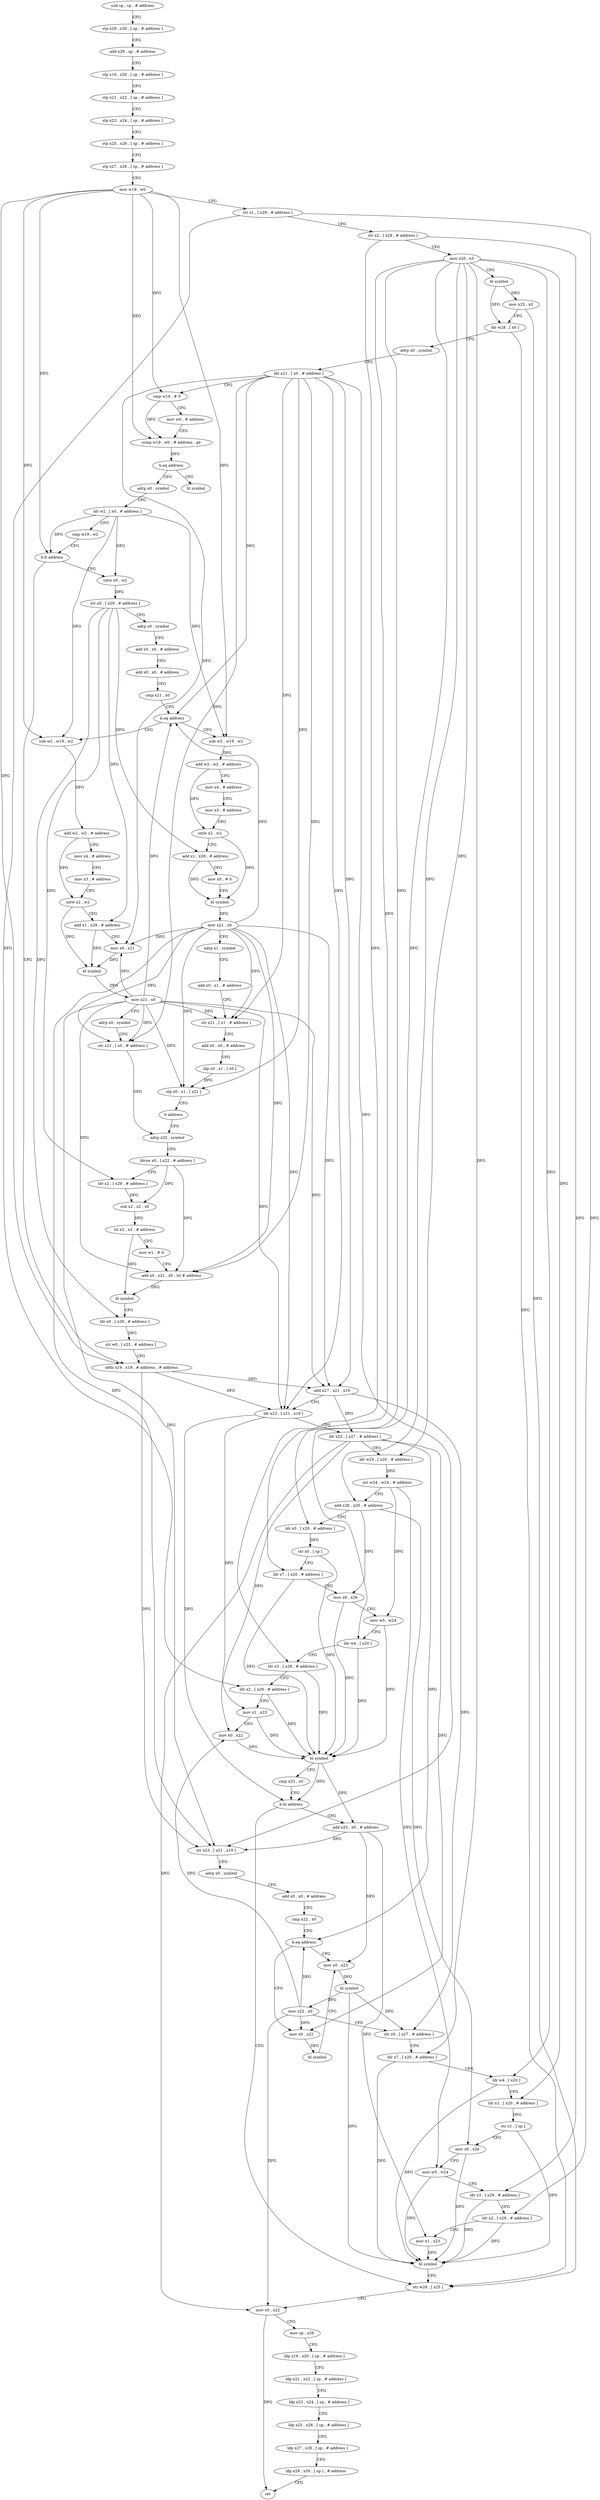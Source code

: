 digraph "func" {
"4227172" [label = "sub sp , sp , # address" ]
"4227176" [label = "stp x29 , x30 , [ sp , # address ]" ]
"4227180" [label = "add x29 , sp , # address" ]
"4227184" [label = "stp x19 , x20 , [ sp , # address ]" ]
"4227188" [label = "stp x21 , x22 , [ sp , # address ]" ]
"4227192" [label = "stp x23 , x24 , [ sp , # address ]" ]
"4227196" [label = "stp x25 , x26 , [ sp , # address ]" ]
"4227200" [label = "stp x27 , x28 , [ sp , # address ]" ]
"4227204" [label = "mov w19 , w0" ]
"4227208" [label = "str x1 , [ x29 , # address ]" ]
"4227212" [label = "str x2 , [ x29 , # address ]" ]
"4227216" [label = "mov x20 , x3" ]
"4227220" [label = "bl symbol" ]
"4227224" [label = "mov x25 , x0" ]
"4227228" [label = "ldr w28 , [ x0 ]" ]
"4227232" [label = "adrp x0 , symbol" ]
"4227236" [label = "ldr x21 , [ x0 , # address ]" ]
"4227240" [label = "cmp w19 , # 0" ]
"4227244" [label = "mov w0 , # address" ]
"4227248" [label = "ccmp w19 , w0 , # address , ge" ]
"4227252" [label = "b.eq address" ]
"4227592" [label = "bl symbol" ]
"4227256" [label = "adrp x0 , symbol" ]
"4227260" [label = "ldr w2 , [ x0 , # address ]" ]
"4227264" [label = "cmp w19 , w2" ]
"4227268" [label = "b.lt address" ]
"4227384" [label = "sbfiz x19 , x19 , # address , # address" ]
"4227272" [label = "sxtw x0 , w2" ]
"4227388" [label = "add x27 , x21 , x19" ]
"4227392" [label = "ldr x23 , [ x21 , x19 ]" ]
"4227396" [label = "ldr x22 , [ x27 , # address ]" ]
"4227400" [label = "ldr w24 , [ x20 , # address ]" ]
"4227404" [label = "orr w24 , w24 , # address" ]
"4227408" [label = "add x26 , x20 , # address" ]
"4227412" [label = "ldr x0 , [ x20 , # address ]" ]
"4227416" [label = "str x0 , [ sp ]" ]
"4227420" [label = "ldr x7 , [ x20 , # address ]" ]
"4227424" [label = "mov x6 , x26" ]
"4227428" [label = "mov w5 , w24" ]
"4227432" [label = "ldr w4 , [ x20 ]" ]
"4227436" [label = "ldr x3 , [ x29 , # address ]" ]
"4227440" [label = "ldr x2 , [ x29 , # address ]" ]
"4227444" [label = "mov x1 , x23" ]
"4227448" [label = "mov x0 , x22" ]
"4227452" [label = "bl symbol" ]
"4227456" [label = "cmp x23 , x0" ]
"4227460" [label = "b.hi address" ]
"4227552" [label = "str w28 , [ x25 ]" ]
"4227464" [label = "add x23 , x0 , # address" ]
"4227276" [label = "str x0 , [ x29 , # address ]" ]
"4227280" [label = "adrp x0 , symbol" ]
"4227284" [label = "add x0 , x0 , # address" ]
"4227288" [label = "add x0 , x0 , # address" ]
"4227292" [label = "cmp x21 , x0" ]
"4227296" [label = "b.eq address" ]
"4227596" [label = "sub w2 , w19 , w2" ]
"4227300" [label = "sub w2 , w19 , w2" ]
"4227556" [label = "mov x0 , x22" ]
"4227560" [label = "mov sp , x29" ]
"4227564" [label = "ldp x19 , x20 , [ sp , # address ]" ]
"4227568" [label = "ldp x21 , x22 , [ sp , # address ]" ]
"4227572" [label = "ldp x23 , x24 , [ sp , # address ]" ]
"4227576" [label = "ldp x25 , x26 , [ sp , # address ]" ]
"4227580" [label = "ldp x27 , x28 , [ sp , # address ]" ]
"4227584" [label = "ldp x29 , x30 , [ sp ] , # address" ]
"4227588" [label = "ret" ]
"4227468" [label = "str x23 , [ x21 , x19 ]" ]
"4227472" [label = "adrp x0 , symbol" ]
"4227476" [label = "add x0 , x0 , # address" ]
"4227480" [label = "cmp x22 , x0" ]
"4227484" [label = "b.eq address" ]
"4227496" [label = "mov x0 , x23" ]
"4227488" [label = "mov x0 , x22" ]
"4227600" [label = "add w2 , w2 , # address" ]
"4227604" [label = "mov x4 , # address" ]
"4227608" [label = "mov x3 , # address" ]
"4227612" [label = "sxtw x2 , w2" ]
"4227616" [label = "add x1 , x29 , # address" ]
"4227620" [label = "mov x0 , # 0" ]
"4227624" [label = "bl symbol" ]
"4227628" [label = "mov x21 , x0" ]
"4227632" [label = "adrp x1 , symbol" ]
"4227636" [label = "add x0 , x1 , # address" ]
"4227640" [label = "str x21 , [ x1 , # address ]" ]
"4227644" [label = "add x0 , x0 , # address" ]
"4227648" [label = "ldp x0 , x1 , [ x0 ]" ]
"4227652" [label = "stp x0 , x1 , [ x21 ]" ]
"4227656" [label = "b address" ]
"4227344" [label = "adrp x22 , symbol" ]
"4227304" [label = "add w2 , w2 , # address" ]
"4227308" [label = "mov x4 , # address" ]
"4227312" [label = "mov x3 , # address" ]
"4227316" [label = "sxtw x2 , w2" ]
"4227320" [label = "add x1 , x29 , # address" ]
"4227324" [label = "mov x0 , x21" ]
"4227328" [label = "bl symbol" ]
"4227332" [label = "mov x21 , x0" ]
"4227336" [label = "adrp x0 , symbol" ]
"4227340" [label = "str x21 , [ x0 , # address ]" ]
"4227500" [label = "bl symbol" ]
"4227504" [label = "mov x22 , x0" ]
"4227508" [label = "str x0 , [ x27 , # address ]" ]
"4227512" [label = "ldr x7 , [ x20 , # address ]" ]
"4227516" [label = "ldr w4 , [ x20 ]" ]
"4227520" [label = "ldr x1 , [ x20 , # address ]" ]
"4227524" [label = "str x1 , [ sp ]" ]
"4227528" [label = "mov x6 , x26" ]
"4227532" [label = "mov w5 , w24" ]
"4227536" [label = "ldr x3 , [ x29 , # address ]" ]
"4227540" [label = "ldr x2 , [ x29 , # address ]" ]
"4227544" [label = "mov x1 , x23" ]
"4227548" [label = "bl symbol" ]
"4227492" [label = "bl symbol" ]
"4227348" [label = "ldrsw x0 , [ x22 , # address ]" ]
"4227352" [label = "ldr x2 , [ x29 , # address ]" ]
"4227356" [label = "sub x2 , x2 , x0" ]
"4227360" [label = "lsl x2 , x2 , # address" ]
"4227364" [label = "mov w1 , # 0" ]
"4227368" [label = "add x0 , x21 , x0 , lsl # address" ]
"4227372" [label = "bl symbol" ]
"4227376" [label = "ldr x0 , [ x29 , # address ]" ]
"4227380" [label = "str w0 , [ x22 , # address ]" ]
"4227172" -> "4227176" [ label = "CFG" ]
"4227176" -> "4227180" [ label = "CFG" ]
"4227180" -> "4227184" [ label = "CFG" ]
"4227184" -> "4227188" [ label = "CFG" ]
"4227188" -> "4227192" [ label = "CFG" ]
"4227192" -> "4227196" [ label = "CFG" ]
"4227196" -> "4227200" [ label = "CFG" ]
"4227200" -> "4227204" [ label = "CFG" ]
"4227204" -> "4227208" [ label = "CFG" ]
"4227204" -> "4227240" [ label = "DFG" ]
"4227204" -> "4227248" [ label = "DFG" ]
"4227204" -> "4227268" [ label = "DFG" ]
"4227204" -> "4227384" [ label = "DFG" ]
"4227204" -> "4227596" [ label = "DFG" ]
"4227204" -> "4227300" [ label = "DFG" ]
"4227208" -> "4227212" [ label = "CFG" ]
"4227208" -> "4227440" [ label = "DFG" ]
"4227208" -> "4227540" [ label = "DFG" ]
"4227212" -> "4227216" [ label = "CFG" ]
"4227212" -> "4227436" [ label = "DFG" ]
"4227212" -> "4227536" [ label = "DFG" ]
"4227216" -> "4227220" [ label = "CFG" ]
"4227216" -> "4227400" [ label = "DFG" ]
"4227216" -> "4227408" [ label = "DFG" ]
"4227216" -> "4227412" [ label = "DFG" ]
"4227216" -> "4227420" [ label = "DFG" ]
"4227216" -> "4227432" [ label = "DFG" ]
"4227216" -> "4227512" [ label = "DFG" ]
"4227216" -> "4227516" [ label = "DFG" ]
"4227216" -> "4227520" [ label = "DFG" ]
"4227220" -> "4227224" [ label = "DFG" ]
"4227220" -> "4227228" [ label = "DFG" ]
"4227224" -> "4227228" [ label = "CFG" ]
"4227224" -> "4227552" [ label = "DFG" ]
"4227228" -> "4227232" [ label = "CFG" ]
"4227228" -> "4227552" [ label = "DFG" ]
"4227232" -> "4227236" [ label = "CFG" ]
"4227236" -> "4227240" [ label = "CFG" ]
"4227236" -> "4227388" [ label = "DFG" ]
"4227236" -> "4227392" [ label = "DFG" ]
"4227236" -> "4227296" [ label = "DFG" ]
"4227236" -> "4227468" [ label = "DFG" ]
"4227236" -> "4227640" [ label = "DFG" ]
"4227236" -> "4227652" [ label = "DFG" ]
"4227236" -> "4227324" [ label = "DFG" ]
"4227236" -> "4227340" [ label = "DFG" ]
"4227236" -> "4227368" [ label = "DFG" ]
"4227240" -> "4227244" [ label = "CFG" ]
"4227240" -> "4227248" [ label = "DFG" ]
"4227244" -> "4227248" [ label = "CFG" ]
"4227248" -> "4227252" [ label = "DFG" ]
"4227252" -> "4227592" [ label = "CFG" ]
"4227252" -> "4227256" [ label = "CFG" ]
"4227256" -> "4227260" [ label = "CFG" ]
"4227260" -> "4227264" [ label = "CFG" ]
"4227260" -> "4227268" [ label = "DFG" ]
"4227260" -> "4227272" [ label = "DFG" ]
"4227260" -> "4227596" [ label = "DFG" ]
"4227260" -> "4227300" [ label = "DFG" ]
"4227264" -> "4227268" [ label = "CFG" ]
"4227268" -> "4227384" [ label = "CFG" ]
"4227268" -> "4227272" [ label = "CFG" ]
"4227384" -> "4227388" [ label = "DFG" ]
"4227384" -> "4227392" [ label = "DFG" ]
"4227384" -> "4227468" [ label = "DFG" ]
"4227272" -> "4227276" [ label = "DFG" ]
"4227388" -> "4227392" [ label = "CFG" ]
"4227388" -> "4227396" [ label = "DFG" ]
"4227388" -> "4227508" [ label = "DFG" ]
"4227392" -> "4227396" [ label = "CFG" ]
"4227392" -> "4227444" [ label = "DFG" ]
"4227392" -> "4227460" [ label = "DFG" ]
"4227396" -> "4227400" [ label = "CFG" ]
"4227396" -> "4227448" [ label = "DFG" ]
"4227396" -> "4227556" [ label = "DFG" ]
"4227396" -> "4227484" [ label = "DFG" ]
"4227396" -> "4227488" [ label = "DFG" ]
"4227400" -> "4227404" [ label = "DFG" ]
"4227404" -> "4227408" [ label = "CFG" ]
"4227404" -> "4227428" [ label = "DFG" ]
"4227404" -> "4227532" [ label = "DFG" ]
"4227408" -> "4227412" [ label = "CFG" ]
"4227408" -> "4227424" [ label = "DFG" ]
"4227408" -> "4227528" [ label = "DFG" ]
"4227412" -> "4227416" [ label = "DFG" ]
"4227416" -> "4227420" [ label = "CFG" ]
"4227416" -> "4227452" [ label = "DFG" ]
"4227420" -> "4227424" [ label = "CFG" ]
"4227420" -> "4227452" [ label = "DFG" ]
"4227424" -> "4227428" [ label = "CFG" ]
"4227424" -> "4227452" [ label = "DFG" ]
"4227428" -> "4227432" [ label = "CFG" ]
"4227428" -> "4227452" [ label = "DFG" ]
"4227432" -> "4227436" [ label = "CFG" ]
"4227432" -> "4227452" [ label = "DFG" ]
"4227436" -> "4227440" [ label = "CFG" ]
"4227436" -> "4227452" [ label = "DFG" ]
"4227440" -> "4227444" [ label = "CFG" ]
"4227440" -> "4227452" [ label = "DFG" ]
"4227444" -> "4227448" [ label = "CFG" ]
"4227444" -> "4227452" [ label = "DFG" ]
"4227448" -> "4227452" [ label = "DFG" ]
"4227452" -> "4227456" [ label = "CFG" ]
"4227452" -> "4227460" [ label = "DFG" ]
"4227452" -> "4227464" [ label = "DFG" ]
"4227456" -> "4227460" [ label = "CFG" ]
"4227460" -> "4227552" [ label = "CFG" ]
"4227460" -> "4227464" [ label = "CFG" ]
"4227552" -> "4227556" [ label = "CFG" ]
"4227464" -> "4227468" [ label = "DFG" ]
"4227464" -> "4227496" [ label = "DFG" ]
"4227464" -> "4227544" [ label = "DFG" ]
"4227276" -> "4227280" [ label = "CFG" ]
"4227276" -> "4227352" [ label = "DFG" ]
"4227276" -> "4227376" [ label = "DFG" ]
"4227276" -> "4227616" [ label = "DFG" ]
"4227276" -> "4227320" [ label = "DFG" ]
"4227280" -> "4227284" [ label = "CFG" ]
"4227284" -> "4227288" [ label = "CFG" ]
"4227288" -> "4227292" [ label = "CFG" ]
"4227292" -> "4227296" [ label = "CFG" ]
"4227296" -> "4227596" [ label = "CFG" ]
"4227296" -> "4227300" [ label = "CFG" ]
"4227596" -> "4227600" [ label = "DFG" ]
"4227300" -> "4227304" [ label = "DFG" ]
"4227556" -> "4227560" [ label = "CFG" ]
"4227556" -> "4227588" [ label = "DFG" ]
"4227560" -> "4227564" [ label = "CFG" ]
"4227564" -> "4227568" [ label = "CFG" ]
"4227568" -> "4227572" [ label = "CFG" ]
"4227572" -> "4227576" [ label = "CFG" ]
"4227576" -> "4227580" [ label = "CFG" ]
"4227580" -> "4227584" [ label = "CFG" ]
"4227584" -> "4227588" [ label = "CFG" ]
"4227468" -> "4227472" [ label = "CFG" ]
"4227472" -> "4227476" [ label = "CFG" ]
"4227476" -> "4227480" [ label = "CFG" ]
"4227480" -> "4227484" [ label = "CFG" ]
"4227484" -> "4227496" [ label = "CFG" ]
"4227484" -> "4227488" [ label = "CFG" ]
"4227496" -> "4227500" [ label = "DFG" ]
"4227488" -> "4227492" [ label = "DFG" ]
"4227600" -> "4227604" [ label = "CFG" ]
"4227600" -> "4227612" [ label = "DFG" ]
"4227604" -> "4227608" [ label = "CFG" ]
"4227608" -> "4227612" [ label = "CFG" ]
"4227612" -> "4227616" [ label = "CFG" ]
"4227612" -> "4227624" [ label = "DFG" ]
"4227616" -> "4227620" [ label = "CFG" ]
"4227616" -> "4227624" [ label = "DFG" ]
"4227620" -> "4227624" [ label = "CFG" ]
"4227624" -> "4227628" [ label = "DFG" ]
"4227628" -> "4227632" [ label = "CFG" ]
"4227628" -> "4227296" [ label = "DFG" ]
"4227628" -> "4227388" [ label = "DFG" ]
"4227628" -> "4227392" [ label = "DFG" ]
"4227628" -> "4227468" [ label = "DFG" ]
"4227628" -> "4227640" [ label = "DFG" ]
"4227628" -> "4227652" [ label = "DFG" ]
"4227628" -> "4227324" [ label = "DFG" ]
"4227628" -> "4227340" [ label = "DFG" ]
"4227628" -> "4227368" [ label = "DFG" ]
"4227632" -> "4227636" [ label = "CFG" ]
"4227636" -> "4227640" [ label = "CFG" ]
"4227640" -> "4227644" [ label = "CFG" ]
"4227644" -> "4227648" [ label = "CFG" ]
"4227648" -> "4227652" [ label = "DFG" ]
"4227652" -> "4227656" [ label = "CFG" ]
"4227656" -> "4227344" [ label = "CFG" ]
"4227344" -> "4227348" [ label = "CFG" ]
"4227304" -> "4227308" [ label = "CFG" ]
"4227304" -> "4227316" [ label = "DFG" ]
"4227308" -> "4227312" [ label = "CFG" ]
"4227312" -> "4227316" [ label = "CFG" ]
"4227316" -> "4227320" [ label = "CFG" ]
"4227316" -> "4227328" [ label = "DFG" ]
"4227320" -> "4227324" [ label = "CFG" ]
"4227320" -> "4227328" [ label = "DFG" ]
"4227324" -> "4227328" [ label = "DFG" ]
"4227328" -> "4227332" [ label = "DFG" ]
"4227332" -> "4227336" [ label = "CFG" ]
"4227332" -> "4227296" [ label = "DFG" ]
"4227332" -> "4227640" [ label = "DFG" ]
"4227332" -> "4227324" [ label = "DFG" ]
"4227332" -> "4227388" [ label = "DFG" ]
"4227332" -> "4227392" [ label = "DFG" ]
"4227332" -> "4227468" [ label = "DFG" ]
"4227332" -> "4227652" [ label = "DFG" ]
"4227332" -> "4227340" [ label = "DFG" ]
"4227332" -> "4227368" [ label = "DFG" ]
"4227336" -> "4227340" [ label = "CFG" ]
"4227340" -> "4227344" [ label = "CFG" ]
"4227500" -> "4227504" [ label = "DFG" ]
"4227500" -> "4227508" [ label = "DFG" ]
"4227500" -> "4227548" [ label = "DFG" ]
"4227504" -> "4227508" [ label = "CFG" ]
"4227504" -> "4227448" [ label = "DFG" ]
"4227504" -> "4227556" [ label = "DFG" ]
"4227504" -> "4227484" [ label = "DFG" ]
"4227504" -> "4227488" [ label = "DFG" ]
"4227508" -> "4227512" [ label = "CFG" ]
"4227512" -> "4227516" [ label = "CFG" ]
"4227512" -> "4227548" [ label = "DFG" ]
"4227516" -> "4227520" [ label = "CFG" ]
"4227516" -> "4227548" [ label = "DFG" ]
"4227520" -> "4227524" [ label = "DFG" ]
"4227524" -> "4227528" [ label = "CFG" ]
"4227524" -> "4227548" [ label = "DFG" ]
"4227528" -> "4227532" [ label = "CFG" ]
"4227528" -> "4227548" [ label = "DFG" ]
"4227532" -> "4227536" [ label = "CFG" ]
"4227532" -> "4227548" [ label = "DFG" ]
"4227536" -> "4227540" [ label = "CFG" ]
"4227536" -> "4227548" [ label = "DFG" ]
"4227540" -> "4227544" [ label = "CFG" ]
"4227540" -> "4227548" [ label = "DFG" ]
"4227544" -> "4227548" [ label = "DFG" ]
"4227548" -> "4227552" [ label = "CFG" ]
"4227492" -> "4227496" [ label = "CFG" ]
"4227348" -> "4227352" [ label = "CFG" ]
"4227348" -> "4227356" [ label = "DFG" ]
"4227348" -> "4227368" [ label = "DFG" ]
"4227352" -> "4227356" [ label = "DFG" ]
"4227356" -> "4227360" [ label = "DFG" ]
"4227360" -> "4227364" [ label = "CFG" ]
"4227360" -> "4227372" [ label = "DFG" ]
"4227364" -> "4227368" [ label = "CFG" ]
"4227368" -> "4227372" [ label = "DFG" ]
"4227372" -> "4227376" [ label = "CFG" ]
"4227376" -> "4227380" [ label = "DFG" ]
"4227380" -> "4227384" [ label = "CFG" ]
}

